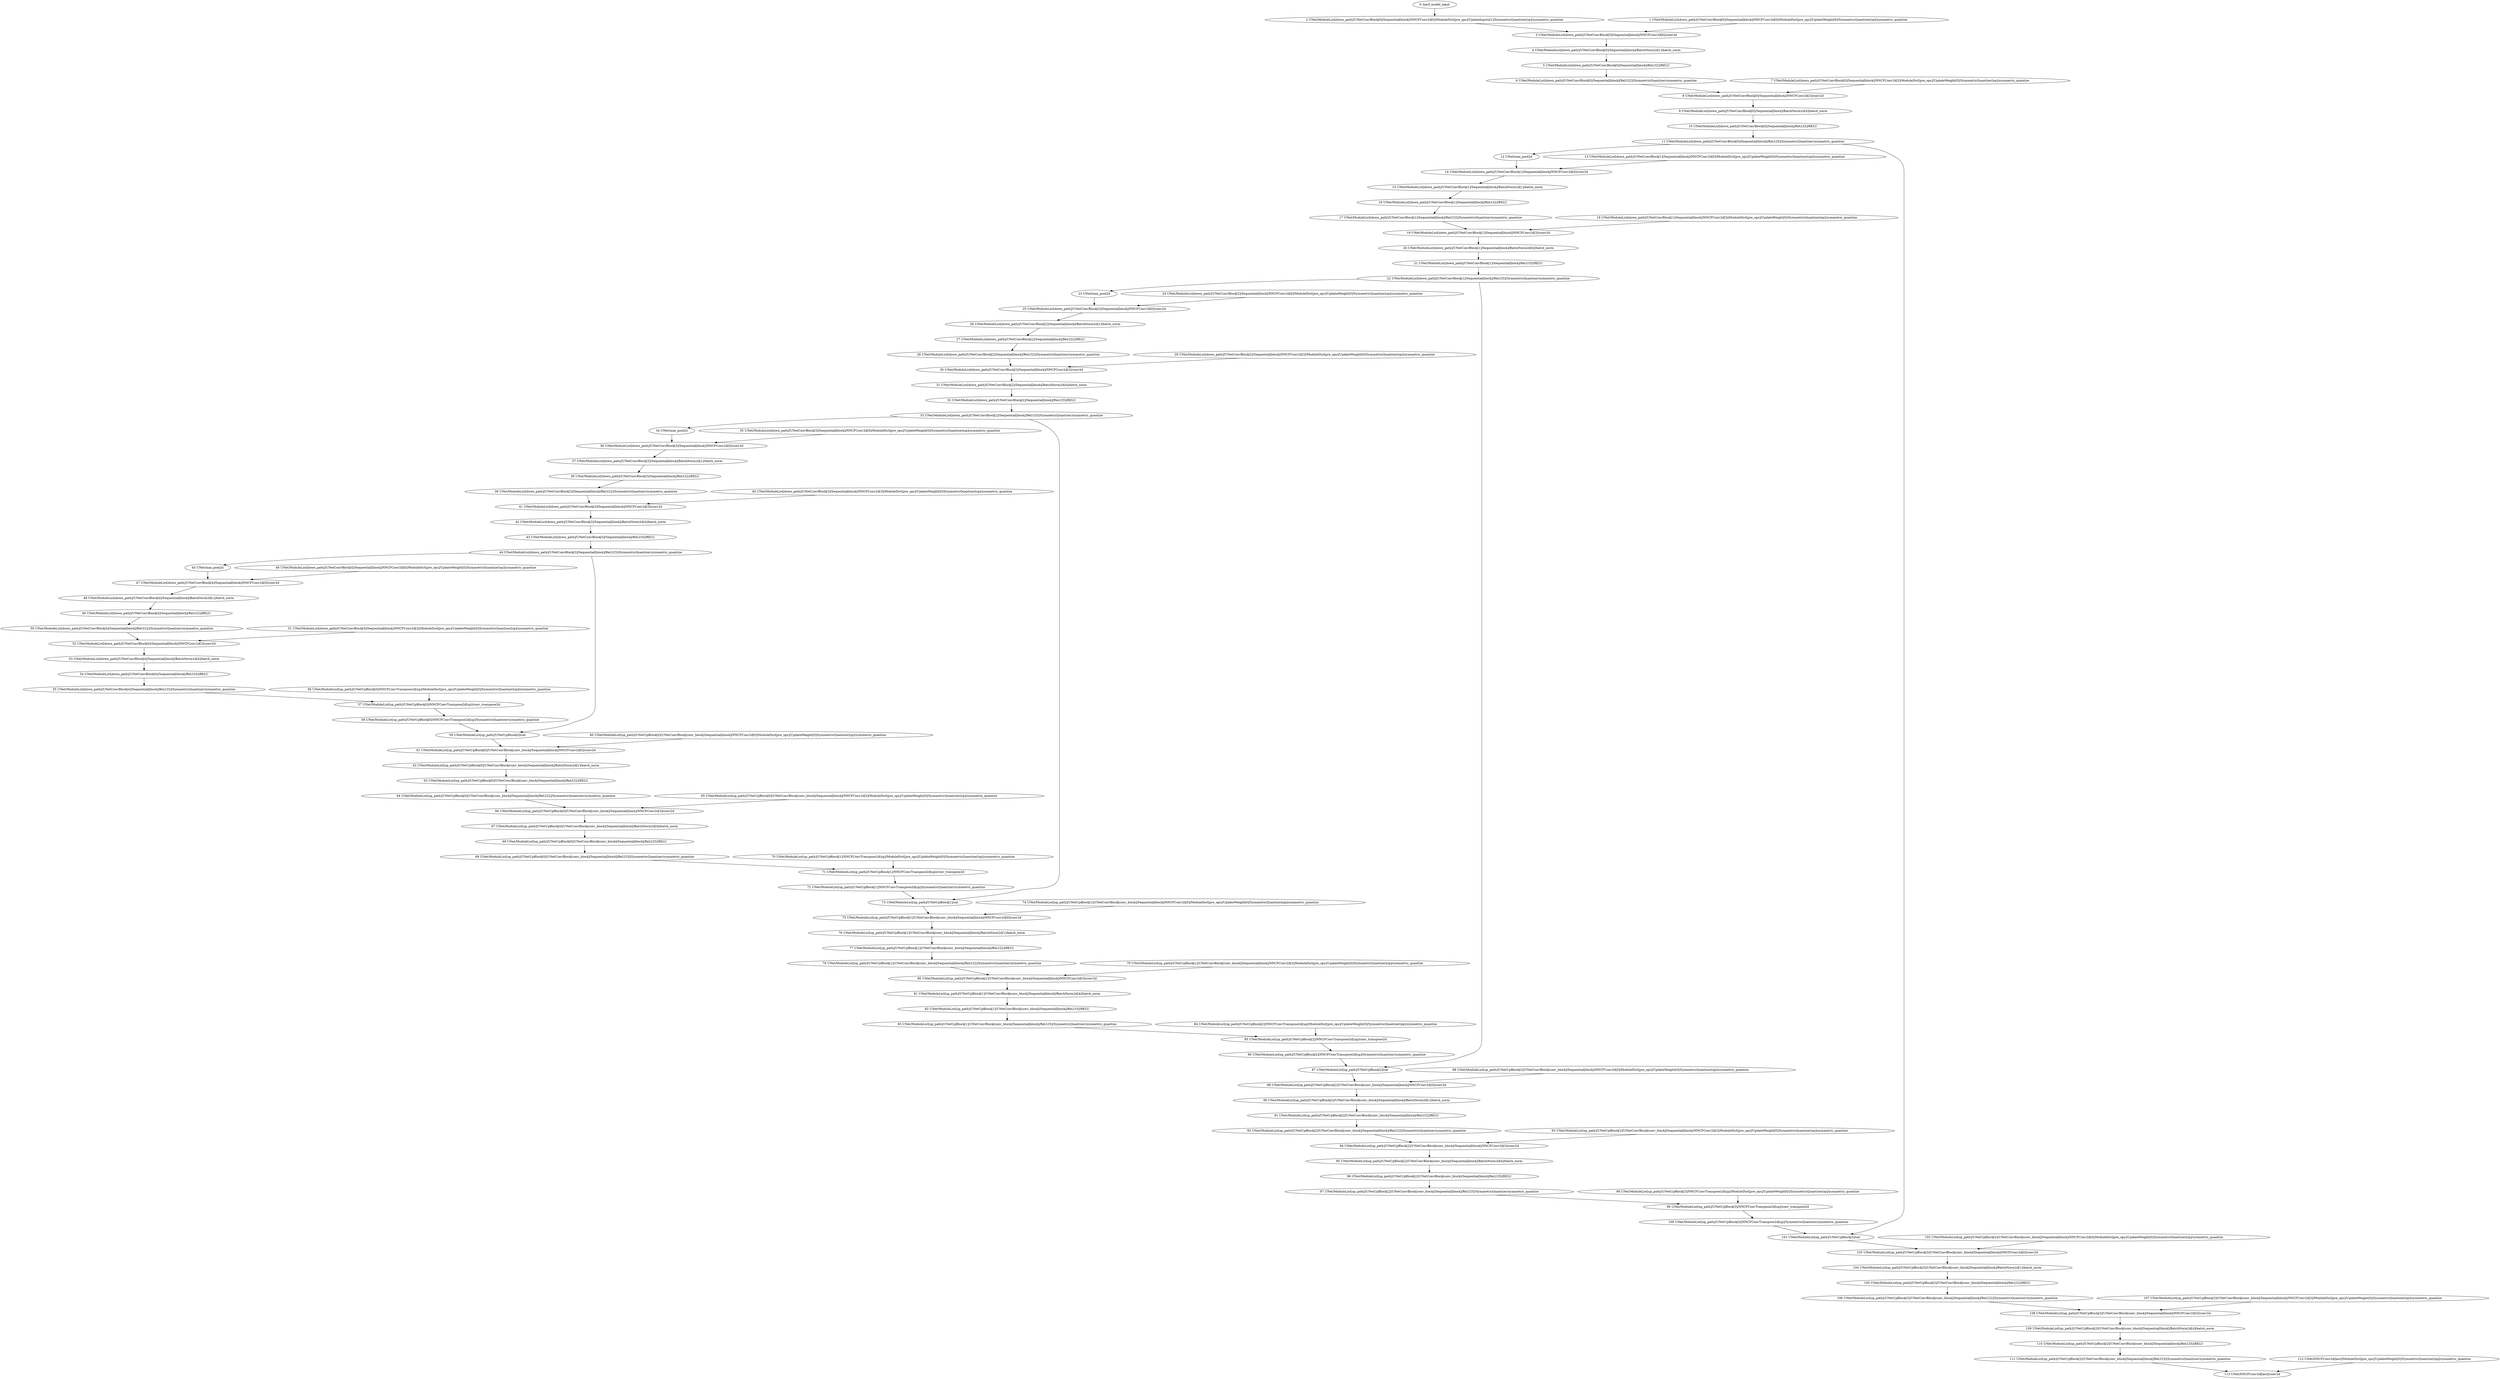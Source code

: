 strict digraph  {
"0 /nncf_model_input" [id=0, scope="", type=nncf_model_input];
"1 UNet/ModuleList[down_path]/UNetConvBlock[0]/Sequential[block]/NNCFConv2d[0]/ModuleDict[pre_ops]/UpdateWeight[0]/SymmetricQuantizer[op]/symmetric_quantize" [id=1, scope="UNet/ModuleList[down_path]/UNetConvBlock[0]/Sequential[block]/NNCFConv2d[0]/ModuleDict[pre_ops]/UpdateWeight[0]/SymmetricQuantizer[op]", type=symmetric_quantize];
"2 UNet/ModuleList[down_path]/UNetConvBlock[0]/Sequential[block]/NNCFConv2d[0]/ModuleDict[pre_ops]/UpdateInputs[1]/SymmetricQuantizer[op]/symmetric_quantize" [id=2, scope="UNet/ModuleList[down_path]/UNetConvBlock[0]/Sequential[block]/NNCFConv2d[0]/ModuleDict[pre_ops]/UpdateInputs[1]/SymmetricQuantizer[op]", type=symmetric_quantize];
"3 UNet/ModuleList[down_path]/UNetConvBlock[0]/Sequential[block]/NNCFConv2d[0]/conv2d" [id=3, scope="UNet/ModuleList[down_path]/UNetConvBlock[0]/Sequential[block]/NNCFConv2d[0]", type=conv2d];
"4 UNet/ModuleList[down_path]/UNetConvBlock[0]/Sequential[block]/BatchNorm2d[1]/batch_norm" [id=4, scope="UNet/ModuleList[down_path]/UNetConvBlock[0]/Sequential[block]/BatchNorm2d[1]", type=batch_norm];
"5 UNet/ModuleList[down_path]/UNetConvBlock[0]/Sequential[block]/ReLU[2]/RELU" [id=5, scope="UNet/ModuleList[down_path]/UNetConvBlock[0]/Sequential[block]/ReLU[2]", type=RELU];
"6 UNet/ModuleList[down_path]/UNetConvBlock[0]/Sequential[block]/ReLU[2]/SymmetricQuantizer/symmetric_quantize" [id=6, scope="UNet/ModuleList[down_path]/UNetConvBlock[0]/Sequential[block]/ReLU[2]/SymmetricQuantizer", type=symmetric_quantize];
"7 UNet/ModuleList[down_path]/UNetConvBlock[0]/Sequential[block]/NNCFConv2d[3]/ModuleDict[pre_ops]/UpdateWeight[0]/SymmetricQuantizer[op]/symmetric_quantize" [id=7, scope="UNet/ModuleList[down_path]/UNetConvBlock[0]/Sequential[block]/NNCFConv2d[3]/ModuleDict[pre_ops]/UpdateWeight[0]/SymmetricQuantizer[op]", type=symmetric_quantize];
"8 UNet/ModuleList[down_path]/UNetConvBlock[0]/Sequential[block]/NNCFConv2d[3]/conv2d" [id=8, scope="UNet/ModuleList[down_path]/UNetConvBlock[0]/Sequential[block]/NNCFConv2d[3]", type=conv2d];
"9 UNet/ModuleList[down_path]/UNetConvBlock[0]/Sequential[block]/BatchNorm2d[4]/batch_norm" [id=9, scope="UNet/ModuleList[down_path]/UNetConvBlock[0]/Sequential[block]/BatchNorm2d[4]", type=batch_norm];
"10 UNet/ModuleList[down_path]/UNetConvBlock[0]/Sequential[block]/ReLU[5]/RELU" [id=10, scope="UNet/ModuleList[down_path]/UNetConvBlock[0]/Sequential[block]/ReLU[5]", type=RELU];
"11 UNet/ModuleList[down_path]/UNetConvBlock[0]/Sequential[block]/ReLU[5]/SymmetricQuantizer/symmetric_quantize" [id=11, scope="UNet/ModuleList[down_path]/UNetConvBlock[0]/Sequential[block]/ReLU[5]/SymmetricQuantizer", type=symmetric_quantize];
"12 UNet/max_pool2d" [id=12, scope=UNet, type=max_pool2d];
"13 UNet/ModuleList[down_path]/UNetConvBlock[1]/Sequential[block]/NNCFConv2d[0]/ModuleDict[pre_ops]/UpdateWeight[0]/SymmetricQuantizer[op]/symmetric_quantize" [id=13, scope="UNet/ModuleList[down_path]/UNetConvBlock[1]/Sequential[block]/NNCFConv2d[0]/ModuleDict[pre_ops]/UpdateWeight[0]/SymmetricQuantizer[op]", type=symmetric_quantize];
"14 UNet/ModuleList[down_path]/UNetConvBlock[1]/Sequential[block]/NNCFConv2d[0]/conv2d" [id=14, scope="UNet/ModuleList[down_path]/UNetConvBlock[1]/Sequential[block]/NNCFConv2d[0]", type=conv2d];
"15 UNet/ModuleList[down_path]/UNetConvBlock[1]/Sequential[block]/BatchNorm2d[1]/batch_norm" [id=15, scope="UNet/ModuleList[down_path]/UNetConvBlock[1]/Sequential[block]/BatchNorm2d[1]", type=batch_norm];
"16 UNet/ModuleList[down_path]/UNetConvBlock[1]/Sequential[block]/ReLU[2]/RELU" [id=16, scope="UNet/ModuleList[down_path]/UNetConvBlock[1]/Sequential[block]/ReLU[2]", type=RELU];
"17 UNet/ModuleList[down_path]/UNetConvBlock[1]/Sequential[block]/ReLU[2]/SymmetricQuantizer/symmetric_quantize" [id=17, scope="UNet/ModuleList[down_path]/UNetConvBlock[1]/Sequential[block]/ReLU[2]/SymmetricQuantizer", type=symmetric_quantize];
"18 UNet/ModuleList[down_path]/UNetConvBlock[1]/Sequential[block]/NNCFConv2d[3]/ModuleDict[pre_ops]/UpdateWeight[0]/SymmetricQuantizer[op]/symmetric_quantize" [id=18, scope="UNet/ModuleList[down_path]/UNetConvBlock[1]/Sequential[block]/NNCFConv2d[3]/ModuleDict[pre_ops]/UpdateWeight[0]/SymmetricQuantizer[op]", type=symmetric_quantize];
"19 UNet/ModuleList[down_path]/UNetConvBlock[1]/Sequential[block]/NNCFConv2d[3]/conv2d" [id=19, scope="UNet/ModuleList[down_path]/UNetConvBlock[1]/Sequential[block]/NNCFConv2d[3]", type=conv2d];
"20 UNet/ModuleList[down_path]/UNetConvBlock[1]/Sequential[block]/BatchNorm2d[4]/batch_norm" [id=20, scope="UNet/ModuleList[down_path]/UNetConvBlock[1]/Sequential[block]/BatchNorm2d[4]", type=batch_norm];
"21 UNet/ModuleList[down_path]/UNetConvBlock[1]/Sequential[block]/ReLU[5]/RELU" [id=21, scope="UNet/ModuleList[down_path]/UNetConvBlock[1]/Sequential[block]/ReLU[5]", type=RELU];
"22 UNet/ModuleList[down_path]/UNetConvBlock[1]/Sequential[block]/ReLU[5]/SymmetricQuantizer/symmetric_quantize" [id=22, scope="UNet/ModuleList[down_path]/UNetConvBlock[1]/Sequential[block]/ReLU[5]/SymmetricQuantizer", type=symmetric_quantize];
"23 UNet/max_pool2d" [id=23, scope=UNet, type=max_pool2d];
"24 UNet/ModuleList[down_path]/UNetConvBlock[2]/Sequential[block]/NNCFConv2d[0]/ModuleDict[pre_ops]/UpdateWeight[0]/SymmetricQuantizer[op]/symmetric_quantize" [id=24, scope="UNet/ModuleList[down_path]/UNetConvBlock[2]/Sequential[block]/NNCFConv2d[0]/ModuleDict[pre_ops]/UpdateWeight[0]/SymmetricQuantizer[op]", type=symmetric_quantize];
"25 UNet/ModuleList[down_path]/UNetConvBlock[2]/Sequential[block]/NNCFConv2d[0]/conv2d" [id=25, scope="UNet/ModuleList[down_path]/UNetConvBlock[2]/Sequential[block]/NNCFConv2d[0]", type=conv2d];
"26 UNet/ModuleList[down_path]/UNetConvBlock[2]/Sequential[block]/BatchNorm2d[1]/batch_norm" [id=26, scope="UNet/ModuleList[down_path]/UNetConvBlock[2]/Sequential[block]/BatchNorm2d[1]", type=batch_norm];
"27 UNet/ModuleList[down_path]/UNetConvBlock[2]/Sequential[block]/ReLU[2]/RELU" [id=27, scope="UNet/ModuleList[down_path]/UNetConvBlock[2]/Sequential[block]/ReLU[2]", type=RELU];
"28 UNet/ModuleList[down_path]/UNetConvBlock[2]/Sequential[block]/ReLU[2]/SymmetricQuantizer/symmetric_quantize" [id=28, scope="UNet/ModuleList[down_path]/UNetConvBlock[2]/Sequential[block]/ReLU[2]/SymmetricQuantizer", type=symmetric_quantize];
"29 UNet/ModuleList[down_path]/UNetConvBlock[2]/Sequential[block]/NNCFConv2d[3]/ModuleDict[pre_ops]/UpdateWeight[0]/SymmetricQuantizer[op]/symmetric_quantize" [id=29, scope="UNet/ModuleList[down_path]/UNetConvBlock[2]/Sequential[block]/NNCFConv2d[3]/ModuleDict[pre_ops]/UpdateWeight[0]/SymmetricQuantizer[op]", type=symmetric_quantize];
"30 UNet/ModuleList[down_path]/UNetConvBlock[2]/Sequential[block]/NNCFConv2d[3]/conv2d" [id=30, scope="UNet/ModuleList[down_path]/UNetConvBlock[2]/Sequential[block]/NNCFConv2d[3]", type=conv2d];
"31 UNet/ModuleList[down_path]/UNetConvBlock[2]/Sequential[block]/BatchNorm2d[4]/batch_norm" [id=31, scope="UNet/ModuleList[down_path]/UNetConvBlock[2]/Sequential[block]/BatchNorm2d[4]", type=batch_norm];
"32 UNet/ModuleList[down_path]/UNetConvBlock[2]/Sequential[block]/ReLU[5]/RELU" [id=32, scope="UNet/ModuleList[down_path]/UNetConvBlock[2]/Sequential[block]/ReLU[5]", type=RELU];
"33 UNet/ModuleList[down_path]/UNetConvBlock[2]/Sequential[block]/ReLU[5]/SymmetricQuantizer/symmetric_quantize" [id=33, scope="UNet/ModuleList[down_path]/UNetConvBlock[2]/Sequential[block]/ReLU[5]/SymmetricQuantizer", type=symmetric_quantize];
"34 UNet/max_pool2d" [id=34, scope=UNet, type=max_pool2d];
"35 UNet/ModuleList[down_path]/UNetConvBlock[3]/Sequential[block]/NNCFConv2d[0]/ModuleDict[pre_ops]/UpdateWeight[0]/SymmetricQuantizer[op]/symmetric_quantize" [id=35, scope="UNet/ModuleList[down_path]/UNetConvBlock[3]/Sequential[block]/NNCFConv2d[0]/ModuleDict[pre_ops]/UpdateWeight[0]/SymmetricQuantizer[op]", type=symmetric_quantize];
"36 UNet/ModuleList[down_path]/UNetConvBlock[3]/Sequential[block]/NNCFConv2d[0]/conv2d" [id=36, scope="UNet/ModuleList[down_path]/UNetConvBlock[3]/Sequential[block]/NNCFConv2d[0]", type=conv2d];
"37 UNet/ModuleList[down_path]/UNetConvBlock[3]/Sequential[block]/BatchNorm2d[1]/batch_norm" [id=37, scope="UNet/ModuleList[down_path]/UNetConvBlock[3]/Sequential[block]/BatchNorm2d[1]", type=batch_norm];
"38 UNet/ModuleList[down_path]/UNetConvBlock[3]/Sequential[block]/ReLU[2]/RELU" [id=38, scope="UNet/ModuleList[down_path]/UNetConvBlock[3]/Sequential[block]/ReLU[2]", type=RELU];
"39 UNet/ModuleList[down_path]/UNetConvBlock[3]/Sequential[block]/ReLU[2]/SymmetricQuantizer/symmetric_quantize" [id=39, scope="UNet/ModuleList[down_path]/UNetConvBlock[3]/Sequential[block]/ReLU[2]/SymmetricQuantizer", type=symmetric_quantize];
"40 UNet/ModuleList[down_path]/UNetConvBlock[3]/Sequential[block]/NNCFConv2d[3]/ModuleDict[pre_ops]/UpdateWeight[0]/SymmetricQuantizer[op]/symmetric_quantize" [id=40, scope="UNet/ModuleList[down_path]/UNetConvBlock[3]/Sequential[block]/NNCFConv2d[3]/ModuleDict[pre_ops]/UpdateWeight[0]/SymmetricQuantizer[op]", type=symmetric_quantize];
"41 UNet/ModuleList[down_path]/UNetConvBlock[3]/Sequential[block]/NNCFConv2d[3]/conv2d" [id=41, scope="UNet/ModuleList[down_path]/UNetConvBlock[3]/Sequential[block]/NNCFConv2d[3]", type=conv2d];
"42 UNet/ModuleList[down_path]/UNetConvBlock[3]/Sequential[block]/BatchNorm2d[4]/batch_norm" [id=42, scope="UNet/ModuleList[down_path]/UNetConvBlock[3]/Sequential[block]/BatchNorm2d[4]", type=batch_norm];
"43 UNet/ModuleList[down_path]/UNetConvBlock[3]/Sequential[block]/ReLU[5]/RELU" [id=43, scope="UNet/ModuleList[down_path]/UNetConvBlock[3]/Sequential[block]/ReLU[5]", type=RELU];
"44 UNet/ModuleList[down_path]/UNetConvBlock[3]/Sequential[block]/ReLU[5]/SymmetricQuantizer/symmetric_quantize" [id=44, scope="UNet/ModuleList[down_path]/UNetConvBlock[3]/Sequential[block]/ReLU[5]/SymmetricQuantizer", type=symmetric_quantize];
"45 UNet/max_pool2d" [id=45, scope=UNet, type=max_pool2d];
"46 UNet/ModuleList[down_path]/UNetConvBlock[4]/Sequential[block]/NNCFConv2d[0]/ModuleDict[pre_ops]/UpdateWeight[0]/SymmetricQuantizer[op]/symmetric_quantize" [id=46, scope="UNet/ModuleList[down_path]/UNetConvBlock[4]/Sequential[block]/NNCFConv2d[0]/ModuleDict[pre_ops]/UpdateWeight[0]/SymmetricQuantizer[op]", type=symmetric_quantize];
"47 UNet/ModuleList[down_path]/UNetConvBlock[4]/Sequential[block]/NNCFConv2d[0]/conv2d" [id=47, scope="UNet/ModuleList[down_path]/UNetConvBlock[4]/Sequential[block]/NNCFConv2d[0]", type=conv2d];
"48 UNet/ModuleList[down_path]/UNetConvBlock[4]/Sequential[block]/BatchNorm2d[1]/batch_norm" [id=48, scope="UNet/ModuleList[down_path]/UNetConvBlock[4]/Sequential[block]/BatchNorm2d[1]", type=batch_norm];
"49 UNet/ModuleList[down_path]/UNetConvBlock[4]/Sequential[block]/ReLU[2]/RELU" [id=49, scope="UNet/ModuleList[down_path]/UNetConvBlock[4]/Sequential[block]/ReLU[2]", type=RELU];
"50 UNet/ModuleList[down_path]/UNetConvBlock[4]/Sequential[block]/ReLU[2]/SymmetricQuantizer/symmetric_quantize" [id=50, scope="UNet/ModuleList[down_path]/UNetConvBlock[4]/Sequential[block]/ReLU[2]/SymmetricQuantizer", type=symmetric_quantize];
"51 UNet/ModuleList[down_path]/UNetConvBlock[4]/Sequential[block]/NNCFConv2d[3]/ModuleDict[pre_ops]/UpdateWeight[0]/SymmetricQuantizer[op]/symmetric_quantize" [id=51, scope="UNet/ModuleList[down_path]/UNetConvBlock[4]/Sequential[block]/NNCFConv2d[3]/ModuleDict[pre_ops]/UpdateWeight[0]/SymmetricQuantizer[op]", type=symmetric_quantize];
"52 UNet/ModuleList[down_path]/UNetConvBlock[4]/Sequential[block]/NNCFConv2d[3]/conv2d" [id=52, scope="UNet/ModuleList[down_path]/UNetConvBlock[4]/Sequential[block]/NNCFConv2d[3]", type=conv2d];
"53 UNet/ModuleList[down_path]/UNetConvBlock[4]/Sequential[block]/BatchNorm2d[4]/batch_norm" [id=53, scope="UNet/ModuleList[down_path]/UNetConvBlock[4]/Sequential[block]/BatchNorm2d[4]", type=batch_norm];
"54 UNet/ModuleList[down_path]/UNetConvBlock[4]/Sequential[block]/ReLU[5]/RELU" [id=54, scope="UNet/ModuleList[down_path]/UNetConvBlock[4]/Sequential[block]/ReLU[5]", type=RELU];
"55 UNet/ModuleList[down_path]/UNetConvBlock[4]/Sequential[block]/ReLU[5]/SymmetricQuantizer/symmetric_quantize" [id=55, scope="UNet/ModuleList[down_path]/UNetConvBlock[4]/Sequential[block]/ReLU[5]/SymmetricQuantizer", type=symmetric_quantize];
"56 UNet/ModuleList[up_path]/UNetUpBlock[0]/NNCFConvTranspose2d[up]/ModuleDict[pre_ops]/UpdateWeight[0]/SymmetricQuantizer[op]/symmetric_quantize" [id=56, scope="UNet/ModuleList[up_path]/UNetUpBlock[0]/NNCFConvTranspose2d[up]/ModuleDict[pre_ops]/UpdateWeight[0]/SymmetricQuantizer[op]", type=symmetric_quantize];
"57 UNet/ModuleList[up_path]/UNetUpBlock[0]/NNCFConvTranspose2d[up]/conv_transpose2d" [id=57, scope="UNet/ModuleList[up_path]/UNetUpBlock[0]/NNCFConvTranspose2d[up]", type=conv_transpose2d];
"58 UNet/ModuleList[up_path]/UNetUpBlock[0]/NNCFConvTranspose2d[up]/SymmetricQuantizer/symmetric_quantize" [id=58, scope="UNet/ModuleList[up_path]/UNetUpBlock[0]/NNCFConvTranspose2d[up]/SymmetricQuantizer", type=symmetric_quantize];
"59 UNet/ModuleList[up_path]/UNetUpBlock[0]/cat" [id=59, scope="UNet/ModuleList[up_path]/UNetUpBlock[0]", type=cat];
"60 UNet/ModuleList[up_path]/UNetUpBlock[0]/UNetConvBlock[conv_block]/Sequential[block]/NNCFConv2d[0]/ModuleDict[pre_ops]/UpdateWeight[0]/SymmetricQuantizer[op]/symmetric_quantize" [id=60, scope="UNet/ModuleList[up_path]/UNetUpBlock[0]/UNetConvBlock[conv_block]/Sequential[block]/NNCFConv2d[0]/ModuleDict[pre_ops]/UpdateWeight[0]/SymmetricQuantizer[op]", type=symmetric_quantize];
"61 UNet/ModuleList[up_path]/UNetUpBlock[0]/UNetConvBlock[conv_block]/Sequential[block]/NNCFConv2d[0]/conv2d" [id=61, scope="UNet/ModuleList[up_path]/UNetUpBlock[0]/UNetConvBlock[conv_block]/Sequential[block]/NNCFConv2d[0]", type=conv2d];
"62 UNet/ModuleList[up_path]/UNetUpBlock[0]/UNetConvBlock[conv_block]/Sequential[block]/BatchNorm2d[1]/batch_norm" [id=62, scope="UNet/ModuleList[up_path]/UNetUpBlock[0]/UNetConvBlock[conv_block]/Sequential[block]/BatchNorm2d[1]", type=batch_norm];
"63 UNet/ModuleList[up_path]/UNetUpBlock[0]/UNetConvBlock[conv_block]/Sequential[block]/ReLU[2]/RELU" [id=63, scope="UNet/ModuleList[up_path]/UNetUpBlock[0]/UNetConvBlock[conv_block]/Sequential[block]/ReLU[2]", type=RELU];
"64 UNet/ModuleList[up_path]/UNetUpBlock[0]/UNetConvBlock[conv_block]/Sequential[block]/ReLU[2]/SymmetricQuantizer/symmetric_quantize" [id=64, scope="UNet/ModuleList[up_path]/UNetUpBlock[0]/UNetConvBlock[conv_block]/Sequential[block]/ReLU[2]/SymmetricQuantizer", type=symmetric_quantize];
"65 UNet/ModuleList[up_path]/UNetUpBlock[0]/UNetConvBlock[conv_block]/Sequential[block]/NNCFConv2d[3]/ModuleDict[pre_ops]/UpdateWeight[0]/SymmetricQuantizer[op]/symmetric_quantize" [id=65, scope="UNet/ModuleList[up_path]/UNetUpBlock[0]/UNetConvBlock[conv_block]/Sequential[block]/NNCFConv2d[3]/ModuleDict[pre_ops]/UpdateWeight[0]/SymmetricQuantizer[op]", type=symmetric_quantize];
"66 UNet/ModuleList[up_path]/UNetUpBlock[0]/UNetConvBlock[conv_block]/Sequential[block]/NNCFConv2d[3]/conv2d" [id=66, scope="UNet/ModuleList[up_path]/UNetUpBlock[0]/UNetConvBlock[conv_block]/Sequential[block]/NNCFConv2d[3]", type=conv2d];
"67 UNet/ModuleList[up_path]/UNetUpBlock[0]/UNetConvBlock[conv_block]/Sequential[block]/BatchNorm2d[4]/batch_norm" [id=67, scope="UNet/ModuleList[up_path]/UNetUpBlock[0]/UNetConvBlock[conv_block]/Sequential[block]/BatchNorm2d[4]", type=batch_norm];
"68 UNet/ModuleList[up_path]/UNetUpBlock[0]/UNetConvBlock[conv_block]/Sequential[block]/ReLU[5]/RELU" [id=68, scope="UNet/ModuleList[up_path]/UNetUpBlock[0]/UNetConvBlock[conv_block]/Sequential[block]/ReLU[5]", type=RELU];
"69 UNet/ModuleList[up_path]/UNetUpBlock[0]/UNetConvBlock[conv_block]/Sequential[block]/ReLU[5]/SymmetricQuantizer/symmetric_quantize" [id=69, scope="UNet/ModuleList[up_path]/UNetUpBlock[0]/UNetConvBlock[conv_block]/Sequential[block]/ReLU[5]/SymmetricQuantizer", type=symmetric_quantize];
"70 UNet/ModuleList[up_path]/UNetUpBlock[1]/NNCFConvTranspose2d[up]/ModuleDict[pre_ops]/UpdateWeight[0]/SymmetricQuantizer[op]/symmetric_quantize" [id=70, scope="UNet/ModuleList[up_path]/UNetUpBlock[1]/NNCFConvTranspose2d[up]/ModuleDict[pre_ops]/UpdateWeight[0]/SymmetricQuantizer[op]", type=symmetric_quantize];
"71 UNet/ModuleList[up_path]/UNetUpBlock[1]/NNCFConvTranspose2d[up]/conv_transpose2d" [id=71, scope="UNet/ModuleList[up_path]/UNetUpBlock[1]/NNCFConvTranspose2d[up]", type=conv_transpose2d];
"72 UNet/ModuleList[up_path]/UNetUpBlock[1]/NNCFConvTranspose2d[up]/SymmetricQuantizer/symmetric_quantize" [id=72, scope="UNet/ModuleList[up_path]/UNetUpBlock[1]/NNCFConvTranspose2d[up]/SymmetricQuantizer", type=symmetric_quantize];
"73 UNet/ModuleList[up_path]/UNetUpBlock[1]/cat" [id=73, scope="UNet/ModuleList[up_path]/UNetUpBlock[1]", type=cat];
"74 UNet/ModuleList[up_path]/UNetUpBlock[1]/UNetConvBlock[conv_block]/Sequential[block]/NNCFConv2d[0]/ModuleDict[pre_ops]/UpdateWeight[0]/SymmetricQuantizer[op]/symmetric_quantize" [id=74, scope="UNet/ModuleList[up_path]/UNetUpBlock[1]/UNetConvBlock[conv_block]/Sequential[block]/NNCFConv2d[0]/ModuleDict[pre_ops]/UpdateWeight[0]/SymmetricQuantizer[op]", type=symmetric_quantize];
"75 UNet/ModuleList[up_path]/UNetUpBlock[1]/UNetConvBlock[conv_block]/Sequential[block]/NNCFConv2d[0]/conv2d" [id=75, scope="UNet/ModuleList[up_path]/UNetUpBlock[1]/UNetConvBlock[conv_block]/Sequential[block]/NNCFConv2d[0]", type=conv2d];
"76 UNet/ModuleList[up_path]/UNetUpBlock[1]/UNetConvBlock[conv_block]/Sequential[block]/BatchNorm2d[1]/batch_norm" [id=76, scope="UNet/ModuleList[up_path]/UNetUpBlock[1]/UNetConvBlock[conv_block]/Sequential[block]/BatchNorm2d[1]", type=batch_norm];
"77 UNet/ModuleList[up_path]/UNetUpBlock[1]/UNetConvBlock[conv_block]/Sequential[block]/ReLU[2]/RELU" [id=77, scope="UNet/ModuleList[up_path]/UNetUpBlock[1]/UNetConvBlock[conv_block]/Sequential[block]/ReLU[2]", type=RELU];
"78 UNet/ModuleList[up_path]/UNetUpBlock[1]/UNetConvBlock[conv_block]/Sequential[block]/ReLU[2]/SymmetricQuantizer/symmetric_quantize" [id=78, scope="UNet/ModuleList[up_path]/UNetUpBlock[1]/UNetConvBlock[conv_block]/Sequential[block]/ReLU[2]/SymmetricQuantizer", type=symmetric_quantize];
"79 UNet/ModuleList[up_path]/UNetUpBlock[1]/UNetConvBlock[conv_block]/Sequential[block]/NNCFConv2d[3]/ModuleDict[pre_ops]/UpdateWeight[0]/SymmetricQuantizer[op]/symmetric_quantize" [id=79, scope="UNet/ModuleList[up_path]/UNetUpBlock[1]/UNetConvBlock[conv_block]/Sequential[block]/NNCFConv2d[3]/ModuleDict[pre_ops]/UpdateWeight[0]/SymmetricQuantizer[op]", type=symmetric_quantize];
"80 UNet/ModuleList[up_path]/UNetUpBlock[1]/UNetConvBlock[conv_block]/Sequential[block]/NNCFConv2d[3]/conv2d" [id=80, scope="UNet/ModuleList[up_path]/UNetUpBlock[1]/UNetConvBlock[conv_block]/Sequential[block]/NNCFConv2d[3]", type=conv2d];
"81 UNet/ModuleList[up_path]/UNetUpBlock[1]/UNetConvBlock[conv_block]/Sequential[block]/BatchNorm2d[4]/batch_norm" [id=81, scope="UNet/ModuleList[up_path]/UNetUpBlock[1]/UNetConvBlock[conv_block]/Sequential[block]/BatchNorm2d[4]", type=batch_norm];
"82 UNet/ModuleList[up_path]/UNetUpBlock[1]/UNetConvBlock[conv_block]/Sequential[block]/ReLU[5]/RELU" [id=82, scope="UNet/ModuleList[up_path]/UNetUpBlock[1]/UNetConvBlock[conv_block]/Sequential[block]/ReLU[5]", type=RELU];
"83 UNet/ModuleList[up_path]/UNetUpBlock[1]/UNetConvBlock[conv_block]/Sequential[block]/ReLU[5]/SymmetricQuantizer/symmetric_quantize" [id=83, scope="UNet/ModuleList[up_path]/UNetUpBlock[1]/UNetConvBlock[conv_block]/Sequential[block]/ReLU[5]/SymmetricQuantizer", type=symmetric_quantize];
"84 UNet/ModuleList[up_path]/UNetUpBlock[2]/NNCFConvTranspose2d[up]/ModuleDict[pre_ops]/UpdateWeight[0]/SymmetricQuantizer[op]/symmetric_quantize" [id=84, scope="UNet/ModuleList[up_path]/UNetUpBlock[2]/NNCFConvTranspose2d[up]/ModuleDict[pre_ops]/UpdateWeight[0]/SymmetricQuantizer[op]", type=symmetric_quantize];
"85 UNet/ModuleList[up_path]/UNetUpBlock[2]/NNCFConvTranspose2d[up]/conv_transpose2d" [id=85, scope="UNet/ModuleList[up_path]/UNetUpBlock[2]/NNCFConvTranspose2d[up]", type=conv_transpose2d];
"86 UNet/ModuleList[up_path]/UNetUpBlock[2]/NNCFConvTranspose2d[up]/SymmetricQuantizer/symmetric_quantize" [id=86, scope="UNet/ModuleList[up_path]/UNetUpBlock[2]/NNCFConvTranspose2d[up]/SymmetricQuantizer", type=symmetric_quantize];
"87 UNet/ModuleList[up_path]/UNetUpBlock[2]/cat" [id=87, scope="UNet/ModuleList[up_path]/UNetUpBlock[2]", type=cat];
"88 UNet/ModuleList[up_path]/UNetUpBlock[2]/UNetConvBlock[conv_block]/Sequential[block]/NNCFConv2d[0]/ModuleDict[pre_ops]/UpdateWeight[0]/SymmetricQuantizer[op]/symmetric_quantize" [id=88, scope="UNet/ModuleList[up_path]/UNetUpBlock[2]/UNetConvBlock[conv_block]/Sequential[block]/NNCFConv2d[0]/ModuleDict[pre_ops]/UpdateWeight[0]/SymmetricQuantizer[op]", type=symmetric_quantize];
"89 UNet/ModuleList[up_path]/UNetUpBlock[2]/UNetConvBlock[conv_block]/Sequential[block]/NNCFConv2d[0]/conv2d" [id=89, scope="UNet/ModuleList[up_path]/UNetUpBlock[2]/UNetConvBlock[conv_block]/Sequential[block]/NNCFConv2d[0]", type=conv2d];
"90 UNet/ModuleList[up_path]/UNetUpBlock[2]/UNetConvBlock[conv_block]/Sequential[block]/BatchNorm2d[1]/batch_norm" [id=90, scope="UNet/ModuleList[up_path]/UNetUpBlock[2]/UNetConvBlock[conv_block]/Sequential[block]/BatchNorm2d[1]", type=batch_norm];
"91 UNet/ModuleList[up_path]/UNetUpBlock[2]/UNetConvBlock[conv_block]/Sequential[block]/ReLU[2]/RELU" [id=91, scope="UNet/ModuleList[up_path]/UNetUpBlock[2]/UNetConvBlock[conv_block]/Sequential[block]/ReLU[2]", type=RELU];
"92 UNet/ModuleList[up_path]/UNetUpBlock[2]/UNetConvBlock[conv_block]/Sequential[block]/ReLU[2]/SymmetricQuantizer/symmetric_quantize" [id=92, scope="UNet/ModuleList[up_path]/UNetUpBlock[2]/UNetConvBlock[conv_block]/Sequential[block]/ReLU[2]/SymmetricQuantizer", type=symmetric_quantize];
"93 UNet/ModuleList[up_path]/UNetUpBlock[2]/UNetConvBlock[conv_block]/Sequential[block]/NNCFConv2d[3]/ModuleDict[pre_ops]/UpdateWeight[0]/SymmetricQuantizer[op]/symmetric_quantize" [id=93, scope="UNet/ModuleList[up_path]/UNetUpBlock[2]/UNetConvBlock[conv_block]/Sequential[block]/NNCFConv2d[3]/ModuleDict[pre_ops]/UpdateWeight[0]/SymmetricQuantizer[op]", type=symmetric_quantize];
"94 UNet/ModuleList[up_path]/UNetUpBlock[2]/UNetConvBlock[conv_block]/Sequential[block]/NNCFConv2d[3]/conv2d" [id=94, scope="UNet/ModuleList[up_path]/UNetUpBlock[2]/UNetConvBlock[conv_block]/Sequential[block]/NNCFConv2d[3]", type=conv2d];
"95 UNet/ModuleList[up_path]/UNetUpBlock[2]/UNetConvBlock[conv_block]/Sequential[block]/BatchNorm2d[4]/batch_norm" [id=95, scope="UNet/ModuleList[up_path]/UNetUpBlock[2]/UNetConvBlock[conv_block]/Sequential[block]/BatchNorm2d[4]", type=batch_norm];
"96 UNet/ModuleList[up_path]/UNetUpBlock[2]/UNetConvBlock[conv_block]/Sequential[block]/ReLU[5]/RELU" [id=96, scope="UNet/ModuleList[up_path]/UNetUpBlock[2]/UNetConvBlock[conv_block]/Sequential[block]/ReLU[5]", type=RELU];
"97 UNet/ModuleList[up_path]/UNetUpBlock[2]/UNetConvBlock[conv_block]/Sequential[block]/ReLU[5]/SymmetricQuantizer/symmetric_quantize" [id=97, scope="UNet/ModuleList[up_path]/UNetUpBlock[2]/UNetConvBlock[conv_block]/Sequential[block]/ReLU[5]/SymmetricQuantizer", type=symmetric_quantize];
"98 UNet/ModuleList[up_path]/UNetUpBlock[3]/NNCFConvTranspose2d[up]/ModuleDict[pre_ops]/UpdateWeight[0]/SymmetricQuantizer[op]/symmetric_quantize" [id=98, scope="UNet/ModuleList[up_path]/UNetUpBlock[3]/NNCFConvTranspose2d[up]/ModuleDict[pre_ops]/UpdateWeight[0]/SymmetricQuantizer[op]", type=symmetric_quantize];
"99 UNet/ModuleList[up_path]/UNetUpBlock[3]/NNCFConvTranspose2d[up]/conv_transpose2d" [id=99, scope="UNet/ModuleList[up_path]/UNetUpBlock[3]/NNCFConvTranspose2d[up]", type=conv_transpose2d];
"100 UNet/ModuleList[up_path]/UNetUpBlock[3]/NNCFConvTranspose2d[up]/SymmetricQuantizer/symmetric_quantize" [id=100, scope="UNet/ModuleList[up_path]/UNetUpBlock[3]/NNCFConvTranspose2d[up]/SymmetricQuantizer", type=symmetric_quantize];
"101 UNet/ModuleList[up_path]/UNetUpBlock[3]/cat" [id=101, scope="UNet/ModuleList[up_path]/UNetUpBlock[3]", type=cat];
"102 UNet/ModuleList[up_path]/UNetUpBlock[3]/UNetConvBlock[conv_block]/Sequential[block]/NNCFConv2d[0]/ModuleDict[pre_ops]/UpdateWeight[0]/SymmetricQuantizer[op]/symmetric_quantize" [id=102, scope="UNet/ModuleList[up_path]/UNetUpBlock[3]/UNetConvBlock[conv_block]/Sequential[block]/NNCFConv2d[0]/ModuleDict[pre_ops]/UpdateWeight[0]/SymmetricQuantizer[op]", type=symmetric_quantize];
"103 UNet/ModuleList[up_path]/UNetUpBlock[3]/UNetConvBlock[conv_block]/Sequential[block]/NNCFConv2d[0]/conv2d" [id=103, scope="UNet/ModuleList[up_path]/UNetUpBlock[3]/UNetConvBlock[conv_block]/Sequential[block]/NNCFConv2d[0]", type=conv2d];
"104 UNet/ModuleList[up_path]/UNetUpBlock[3]/UNetConvBlock[conv_block]/Sequential[block]/BatchNorm2d[1]/batch_norm" [id=104, scope="UNet/ModuleList[up_path]/UNetUpBlock[3]/UNetConvBlock[conv_block]/Sequential[block]/BatchNorm2d[1]", type=batch_norm];
"105 UNet/ModuleList[up_path]/UNetUpBlock[3]/UNetConvBlock[conv_block]/Sequential[block]/ReLU[2]/RELU" [id=105, scope="UNet/ModuleList[up_path]/UNetUpBlock[3]/UNetConvBlock[conv_block]/Sequential[block]/ReLU[2]", type=RELU];
"106 UNet/ModuleList[up_path]/UNetUpBlock[3]/UNetConvBlock[conv_block]/Sequential[block]/ReLU[2]/SymmetricQuantizer/symmetric_quantize" [id=106, scope="UNet/ModuleList[up_path]/UNetUpBlock[3]/UNetConvBlock[conv_block]/Sequential[block]/ReLU[2]/SymmetricQuantizer", type=symmetric_quantize];
"107 UNet/ModuleList[up_path]/UNetUpBlock[3]/UNetConvBlock[conv_block]/Sequential[block]/NNCFConv2d[3]/ModuleDict[pre_ops]/UpdateWeight[0]/SymmetricQuantizer[op]/symmetric_quantize" [id=107, scope="UNet/ModuleList[up_path]/UNetUpBlock[3]/UNetConvBlock[conv_block]/Sequential[block]/NNCFConv2d[3]/ModuleDict[pre_ops]/UpdateWeight[0]/SymmetricQuantizer[op]", type=symmetric_quantize];
"108 UNet/ModuleList[up_path]/UNetUpBlock[3]/UNetConvBlock[conv_block]/Sequential[block]/NNCFConv2d[3]/conv2d" [id=108, scope="UNet/ModuleList[up_path]/UNetUpBlock[3]/UNetConvBlock[conv_block]/Sequential[block]/NNCFConv2d[3]", type=conv2d];
"109 UNet/ModuleList[up_path]/UNetUpBlock[3]/UNetConvBlock[conv_block]/Sequential[block]/BatchNorm2d[4]/batch_norm" [id=109, scope="UNet/ModuleList[up_path]/UNetUpBlock[3]/UNetConvBlock[conv_block]/Sequential[block]/BatchNorm2d[4]", type=batch_norm];
"110 UNet/ModuleList[up_path]/UNetUpBlock[3]/UNetConvBlock[conv_block]/Sequential[block]/ReLU[5]/RELU" [id=110, scope="UNet/ModuleList[up_path]/UNetUpBlock[3]/UNetConvBlock[conv_block]/Sequential[block]/ReLU[5]", type=RELU];
"111 UNet/ModuleList[up_path]/UNetUpBlock[3]/UNetConvBlock[conv_block]/Sequential[block]/ReLU[5]/SymmetricQuantizer/symmetric_quantize" [id=111, scope="UNet/ModuleList[up_path]/UNetUpBlock[3]/UNetConvBlock[conv_block]/Sequential[block]/ReLU[5]/SymmetricQuantizer", type=symmetric_quantize];
"112 UNet/NNCFConv2d[last]/ModuleDict[pre_ops]/UpdateWeight[0]/SymmetricQuantizer[op]/symmetric_quantize" [id=112, scope="UNet/NNCFConv2d[last]/ModuleDict[pre_ops]/UpdateWeight[0]/SymmetricQuantizer[op]", type=symmetric_quantize];
"113 UNet/NNCFConv2d[last]/conv2d" [id=113, scope="UNet/NNCFConv2d[last]", type=conv2d];
"0 /nncf_model_input" -> "2 UNet/ModuleList[down_path]/UNetConvBlock[0]/Sequential[block]/NNCFConv2d[0]/ModuleDict[pre_ops]/UpdateInputs[1]/SymmetricQuantizer[op]/symmetric_quantize";
"1 UNet/ModuleList[down_path]/UNetConvBlock[0]/Sequential[block]/NNCFConv2d[0]/ModuleDict[pre_ops]/UpdateWeight[0]/SymmetricQuantizer[op]/symmetric_quantize" -> "3 UNet/ModuleList[down_path]/UNetConvBlock[0]/Sequential[block]/NNCFConv2d[0]/conv2d";
"2 UNet/ModuleList[down_path]/UNetConvBlock[0]/Sequential[block]/NNCFConv2d[0]/ModuleDict[pre_ops]/UpdateInputs[1]/SymmetricQuantizer[op]/symmetric_quantize" -> "3 UNet/ModuleList[down_path]/UNetConvBlock[0]/Sequential[block]/NNCFConv2d[0]/conv2d";
"3 UNet/ModuleList[down_path]/UNetConvBlock[0]/Sequential[block]/NNCFConv2d[0]/conv2d" -> "4 UNet/ModuleList[down_path]/UNetConvBlock[0]/Sequential[block]/BatchNorm2d[1]/batch_norm";
"4 UNet/ModuleList[down_path]/UNetConvBlock[0]/Sequential[block]/BatchNorm2d[1]/batch_norm" -> "5 UNet/ModuleList[down_path]/UNetConvBlock[0]/Sequential[block]/ReLU[2]/RELU";
"5 UNet/ModuleList[down_path]/UNetConvBlock[0]/Sequential[block]/ReLU[2]/RELU" -> "6 UNet/ModuleList[down_path]/UNetConvBlock[0]/Sequential[block]/ReLU[2]/SymmetricQuantizer/symmetric_quantize";
"6 UNet/ModuleList[down_path]/UNetConvBlock[0]/Sequential[block]/ReLU[2]/SymmetricQuantizer/symmetric_quantize" -> "8 UNet/ModuleList[down_path]/UNetConvBlock[0]/Sequential[block]/NNCFConv2d[3]/conv2d";
"7 UNet/ModuleList[down_path]/UNetConvBlock[0]/Sequential[block]/NNCFConv2d[3]/ModuleDict[pre_ops]/UpdateWeight[0]/SymmetricQuantizer[op]/symmetric_quantize" -> "8 UNet/ModuleList[down_path]/UNetConvBlock[0]/Sequential[block]/NNCFConv2d[3]/conv2d";
"8 UNet/ModuleList[down_path]/UNetConvBlock[0]/Sequential[block]/NNCFConv2d[3]/conv2d" -> "9 UNet/ModuleList[down_path]/UNetConvBlock[0]/Sequential[block]/BatchNorm2d[4]/batch_norm";
"9 UNet/ModuleList[down_path]/UNetConvBlock[0]/Sequential[block]/BatchNorm2d[4]/batch_norm" -> "10 UNet/ModuleList[down_path]/UNetConvBlock[0]/Sequential[block]/ReLU[5]/RELU";
"10 UNet/ModuleList[down_path]/UNetConvBlock[0]/Sequential[block]/ReLU[5]/RELU" -> "11 UNet/ModuleList[down_path]/UNetConvBlock[0]/Sequential[block]/ReLU[5]/SymmetricQuantizer/symmetric_quantize";
"11 UNet/ModuleList[down_path]/UNetConvBlock[0]/Sequential[block]/ReLU[5]/SymmetricQuantizer/symmetric_quantize" -> "12 UNet/max_pool2d";
"12 UNet/max_pool2d" -> "14 UNet/ModuleList[down_path]/UNetConvBlock[1]/Sequential[block]/NNCFConv2d[0]/conv2d";
"13 UNet/ModuleList[down_path]/UNetConvBlock[1]/Sequential[block]/NNCFConv2d[0]/ModuleDict[pre_ops]/UpdateWeight[0]/SymmetricQuantizer[op]/symmetric_quantize" -> "14 UNet/ModuleList[down_path]/UNetConvBlock[1]/Sequential[block]/NNCFConv2d[0]/conv2d";
"14 UNet/ModuleList[down_path]/UNetConvBlock[1]/Sequential[block]/NNCFConv2d[0]/conv2d" -> "15 UNet/ModuleList[down_path]/UNetConvBlock[1]/Sequential[block]/BatchNorm2d[1]/batch_norm";
"15 UNet/ModuleList[down_path]/UNetConvBlock[1]/Sequential[block]/BatchNorm2d[1]/batch_norm" -> "16 UNet/ModuleList[down_path]/UNetConvBlock[1]/Sequential[block]/ReLU[2]/RELU";
"16 UNet/ModuleList[down_path]/UNetConvBlock[1]/Sequential[block]/ReLU[2]/RELU" -> "17 UNet/ModuleList[down_path]/UNetConvBlock[1]/Sequential[block]/ReLU[2]/SymmetricQuantizer/symmetric_quantize";
"17 UNet/ModuleList[down_path]/UNetConvBlock[1]/Sequential[block]/ReLU[2]/SymmetricQuantizer/symmetric_quantize" -> "19 UNet/ModuleList[down_path]/UNetConvBlock[1]/Sequential[block]/NNCFConv2d[3]/conv2d";
"18 UNet/ModuleList[down_path]/UNetConvBlock[1]/Sequential[block]/NNCFConv2d[3]/ModuleDict[pre_ops]/UpdateWeight[0]/SymmetricQuantizer[op]/symmetric_quantize" -> "19 UNet/ModuleList[down_path]/UNetConvBlock[1]/Sequential[block]/NNCFConv2d[3]/conv2d";
"19 UNet/ModuleList[down_path]/UNetConvBlock[1]/Sequential[block]/NNCFConv2d[3]/conv2d" -> "20 UNet/ModuleList[down_path]/UNetConvBlock[1]/Sequential[block]/BatchNorm2d[4]/batch_norm";
"20 UNet/ModuleList[down_path]/UNetConvBlock[1]/Sequential[block]/BatchNorm2d[4]/batch_norm" -> "21 UNet/ModuleList[down_path]/UNetConvBlock[1]/Sequential[block]/ReLU[5]/RELU";
"21 UNet/ModuleList[down_path]/UNetConvBlock[1]/Sequential[block]/ReLU[5]/RELU" -> "22 UNet/ModuleList[down_path]/UNetConvBlock[1]/Sequential[block]/ReLU[5]/SymmetricQuantizer/symmetric_quantize";
"22 UNet/ModuleList[down_path]/UNetConvBlock[1]/Sequential[block]/ReLU[5]/SymmetricQuantizer/symmetric_quantize" -> "23 UNet/max_pool2d";
"22 UNet/ModuleList[down_path]/UNetConvBlock[1]/Sequential[block]/ReLU[5]/SymmetricQuantizer/symmetric_quantize" -> "87 UNet/ModuleList[up_path]/UNetUpBlock[2]/cat";
"23 UNet/max_pool2d" -> "25 UNet/ModuleList[down_path]/UNetConvBlock[2]/Sequential[block]/NNCFConv2d[0]/conv2d";
"24 UNet/ModuleList[down_path]/UNetConvBlock[2]/Sequential[block]/NNCFConv2d[0]/ModuleDict[pre_ops]/UpdateWeight[0]/SymmetricQuantizer[op]/symmetric_quantize" -> "25 UNet/ModuleList[down_path]/UNetConvBlock[2]/Sequential[block]/NNCFConv2d[0]/conv2d";
"25 UNet/ModuleList[down_path]/UNetConvBlock[2]/Sequential[block]/NNCFConv2d[0]/conv2d" -> "26 UNet/ModuleList[down_path]/UNetConvBlock[2]/Sequential[block]/BatchNorm2d[1]/batch_norm";
"26 UNet/ModuleList[down_path]/UNetConvBlock[2]/Sequential[block]/BatchNorm2d[1]/batch_norm" -> "27 UNet/ModuleList[down_path]/UNetConvBlock[2]/Sequential[block]/ReLU[2]/RELU";
"27 UNet/ModuleList[down_path]/UNetConvBlock[2]/Sequential[block]/ReLU[2]/RELU" -> "28 UNet/ModuleList[down_path]/UNetConvBlock[2]/Sequential[block]/ReLU[2]/SymmetricQuantizer/symmetric_quantize";
"28 UNet/ModuleList[down_path]/UNetConvBlock[2]/Sequential[block]/ReLU[2]/SymmetricQuantizer/symmetric_quantize" -> "30 UNet/ModuleList[down_path]/UNetConvBlock[2]/Sequential[block]/NNCFConv2d[3]/conv2d";
"29 UNet/ModuleList[down_path]/UNetConvBlock[2]/Sequential[block]/NNCFConv2d[3]/ModuleDict[pre_ops]/UpdateWeight[0]/SymmetricQuantizer[op]/symmetric_quantize" -> "30 UNet/ModuleList[down_path]/UNetConvBlock[2]/Sequential[block]/NNCFConv2d[3]/conv2d";
"30 UNet/ModuleList[down_path]/UNetConvBlock[2]/Sequential[block]/NNCFConv2d[3]/conv2d" -> "31 UNet/ModuleList[down_path]/UNetConvBlock[2]/Sequential[block]/BatchNorm2d[4]/batch_norm";
"31 UNet/ModuleList[down_path]/UNetConvBlock[2]/Sequential[block]/BatchNorm2d[4]/batch_norm" -> "32 UNet/ModuleList[down_path]/UNetConvBlock[2]/Sequential[block]/ReLU[5]/RELU";
"32 UNet/ModuleList[down_path]/UNetConvBlock[2]/Sequential[block]/ReLU[5]/RELU" -> "33 UNet/ModuleList[down_path]/UNetConvBlock[2]/Sequential[block]/ReLU[5]/SymmetricQuantizer/symmetric_quantize";
"33 UNet/ModuleList[down_path]/UNetConvBlock[2]/Sequential[block]/ReLU[5]/SymmetricQuantizer/symmetric_quantize" -> "34 UNet/max_pool2d";
"33 UNet/ModuleList[down_path]/UNetConvBlock[2]/Sequential[block]/ReLU[5]/SymmetricQuantizer/symmetric_quantize" -> "73 UNet/ModuleList[up_path]/UNetUpBlock[1]/cat";
"34 UNet/max_pool2d" -> "36 UNet/ModuleList[down_path]/UNetConvBlock[3]/Sequential[block]/NNCFConv2d[0]/conv2d";
"35 UNet/ModuleList[down_path]/UNetConvBlock[3]/Sequential[block]/NNCFConv2d[0]/ModuleDict[pre_ops]/UpdateWeight[0]/SymmetricQuantizer[op]/symmetric_quantize" -> "36 UNet/ModuleList[down_path]/UNetConvBlock[3]/Sequential[block]/NNCFConv2d[0]/conv2d";
"36 UNet/ModuleList[down_path]/UNetConvBlock[3]/Sequential[block]/NNCFConv2d[0]/conv2d" -> "37 UNet/ModuleList[down_path]/UNetConvBlock[3]/Sequential[block]/BatchNorm2d[1]/batch_norm";
"37 UNet/ModuleList[down_path]/UNetConvBlock[3]/Sequential[block]/BatchNorm2d[1]/batch_norm" -> "38 UNet/ModuleList[down_path]/UNetConvBlock[3]/Sequential[block]/ReLU[2]/RELU";
"38 UNet/ModuleList[down_path]/UNetConvBlock[3]/Sequential[block]/ReLU[2]/RELU" -> "39 UNet/ModuleList[down_path]/UNetConvBlock[3]/Sequential[block]/ReLU[2]/SymmetricQuantizer/symmetric_quantize";
"39 UNet/ModuleList[down_path]/UNetConvBlock[3]/Sequential[block]/ReLU[2]/SymmetricQuantizer/symmetric_quantize" -> "41 UNet/ModuleList[down_path]/UNetConvBlock[3]/Sequential[block]/NNCFConv2d[3]/conv2d";
"40 UNet/ModuleList[down_path]/UNetConvBlock[3]/Sequential[block]/NNCFConv2d[3]/ModuleDict[pre_ops]/UpdateWeight[0]/SymmetricQuantizer[op]/symmetric_quantize" -> "41 UNet/ModuleList[down_path]/UNetConvBlock[3]/Sequential[block]/NNCFConv2d[3]/conv2d";
"41 UNet/ModuleList[down_path]/UNetConvBlock[3]/Sequential[block]/NNCFConv2d[3]/conv2d" -> "42 UNet/ModuleList[down_path]/UNetConvBlock[3]/Sequential[block]/BatchNorm2d[4]/batch_norm";
"42 UNet/ModuleList[down_path]/UNetConvBlock[3]/Sequential[block]/BatchNorm2d[4]/batch_norm" -> "43 UNet/ModuleList[down_path]/UNetConvBlock[3]/Sequential[block]/ReLU[5]/RELU";
"43 UNet/ModuleList[down_path]/UNetConvBlock[3]/Sequential[block]/ReLU[5]/RELU" -> "44 UNet/ModuleList[down_path]/UNetConvBlock[3]/Sequential[block]/ReLU[5]/SymmetricQuantizer/symmetric_quantize";
"44 UNet/ModuleList[down_path]/UNetConvBlock[3]/Sequential[block]/ReLU[5]/SymmetricQuantizer/symmetric_quantize" -> "45 UNet/max_pool2d";
"44 UNet/ModuleList[down_path]/UNetConvBlock[3]/Sequential[block]/ReLU[5]/SymmetricQuantizer/symmetric_quantize" -> "59 UNet/ModuleList[up_path]/UNetUpBlock[0]/cat";
"45 UNet/max_pool2d" -> "47 UNet/ModuleList[down_path]/UNetConvBlock[4]/Sequential[block]/NNCFConv2d[0]/conv2d";
"46 UNet/ModuleList[down_path]/UNetConvBlock[4]/Sequential[block]/NNCFConv2d[0]/ModuleDict[pre_ops]/UpdateWeight[0]/SymmetricQuantizer[op]/symmetric_quantize" -> "47 UNet/ModuleList[down_path]/UNetConvBlock[4]/Sequential[block]/NNCFConv2d[0]/conv2d";
"47 UNet/ModuleList[down_path]/UNetConvBlock[4]/Sequential[block]/NNCFConv2d[0]/conv2d" -> "48 UNet/ModuleList[down_path]/UNetConvBlock[4]/Sequential[block]/BatchNorm2d[1]/batch_norm";
"48 UNet/ModuleList[down_path]/UNetConvBlock[4]/Sequential[block]/BatchNorm2d[1]/batch_norm" -> "49 UNet/ModuleList[down_path]/UNetConvBlock[4]/Sequential[block]/ReLU[2]/RELU";
"49 UNet/ModuleList[down_path]/UNetConvBlock[4]/Sequential[block]/ReLU[2]/RELU" -> "50 UNet/ModuleList[down_path]/UNetConvBlock[4]/Sequential[block]/ReLU[2]/SymmetricQuantizer/symmetric_quantize";
"50 UNet/ModuleList[down_path]/UNetConvBlock[4]/Sequential[block]/ReLU[2]/SymmetricQuantizer/symmetric_quantize" -> "52 UNet/ModuleList[down_path]/UNetConvBlock[4]/Sequential[block]/NNCFConv2d[3]/conv2d";
"51 UNet/ModuleList[down_path]/UNetConvBlock[4]/Sequential[block]/NNCFConv2d[3]/ModuleDict[pre_ops]/UpdateWeight[0]/SymmetricQuantizer[op]/symmetric_quantize" -> "52 UNet/ModuleList[down_path]/UNetConvBlock[4]/Sequential[block]/NNCFConv2d[3]/conv2d";
"52 UNet/ModuleList[down_path]/UNetConvBlock[4]/Sequential[block]/NNCFConv2d[3]/conv2d" -> "53 UNet/ModuleList[down_path]/UNetConvBlock[4]/Sequential[block]/BatchNorm2d[4]/batch_norm";
"53 UNet/ModuleList[down_path]/UNetConvBlock[4]/Sequential[block]/BatchNorm2d[4]/batch_norm" -> "54 UNet/ModuleList[down_path]/UNetConvBlock[4]/Sequential[block]/ReLU[5]/RELU";
"54 UNet/ModuleList[down_path]/UNetConvBlock[4]/Sequential[block]/ReLU[5]/RELU" -> "55 UNet/ModuleList[down_path]/UNetConvBlock[4]/Sequential[block]/ReLU[5]/SymmetricQuantizer/symmetric_quantize";
"55 UNet/ModuleList[down_path]/UNetConvBlock[4]/Sequential[block]/ReLU[5]/SymmetricQuantizer/symmetric_quantize" -> "57 UNet/ModuleList[up_path]/UNetUpBlock[0]/NNCFConvTranspose2d[up]/conv_transpose2d";
"56 UNet/ModuleList[up_path]/UNetUpBlock[0]/NNCFConvTranspose2d[up]/ModuleDict[pre_ops]/UpdateWeight[0]/SymmetricQuantizer[op]/symmetric_quantize" -> "57 UNet/ModuleList[up_path]/UNetUpBlock[0]/NNCFConvTranspose2d[up]/conv_transpose2d";
"57 UNet/ModuleList[up_path]/UNetUpBlock[0]/NNCFConvTranspose2d[up]/conv_transpose2d" -> "58 UNet/ModuleList[up_path]/UNetUpBlock[0]/NNCFConvTranspose2d[up]/SymmetricQuantizer/symmetric_quantize";
"58 UNet/ModuleList[up_path]/UNetUpBlock[0]/NNCFConvTranspose2d[up]/SymmetricQuantizer/symmetric_quantize" -> "59 UNet/ModuleList[up_path]/UNetUpBlock[0]/cat";
"59 UNet/ModuleList[up_path]/UNetUpBlock[0]/cat" -> "61 UNet/ModuleList[up_path]/UNetUpBlock[0]/UNetConvBlock[conv_block]/Sequential[block]/NNCFConv2d[0]/conv2d";
"60 UNet/ModuleList[up_path]/UNetUpBlock[0]/UNetConvBlock[conv_block]/Sequential[block]/NNCFConv2d[0]/ModuleDict[pre_ops]/UpdateWeight[0]/SymmetricQuantizer[op]/symmetric_quantize" -> "61 UNet/ModuleList[up_path]/UNetUpBlock[0]/UNetConvBlock[conv_block]/Sequential[block]/NNCFConv2d[0]/conv2d";
"61 UNet/ModuleList[up_path]/UNetUpBlock[0]/UNetConvBlock[conv_block]/Sequential[block]/NNCFConv2d[0]/conv2d" -> "62 UNet/ModuleList[up_path]/UNetUpBlock[0]/UNetConvBlock[conv_block]/Sequential[block]/BatchNorm2d[1]/batch_norm";
"62 UNet/ModuleList[up_path]/UNetUpBlock[0]/UNetConvBlock[conv_block]/Sequential[block]/BatchNorm2d[1]/batch_norm" -> "63 UNet/ModuleList[up_path]/UNetUpBlock[0]/UNetConvBlock[conv_block]/Sequential[block]/ReLU[2]/RELU";
"63 UNet/ModuleList[up_path]/UNetUpBlock[0]/UNetConvBlock[conv_block]/Sequential[block]/ReLU[2]/RELU" -> "64 UNet/ModuleList[up_path]/UNetUpBlock[0]/UNetConvBlock[conv_block]/Sequential[block]/ReLU[2]/SymmetricQuantizer/symmetric_quantize";
"64 UNet/ModuleList[up_path]/UNetUpBlock[0]/UNetConvBlock[conv_block]/Sequential[block]/ReLU[2]/SymmetricQuantizer/symmetric_quantize" -> "66 UNet/ModuleList[up_path]/UNetUpBlock[0]/UNetConvBlock[conv_block]/Sequential[block]/NNCFConv2d[3]/conv2d";
"65 UNet/ModuleList[up_path]/UNetUpBlock[0]/UNetConvBlock[conv_block]/Sequential[block]/NNCFConv2d[3]/ModuleDict[pre_ops]/UpdateWeight[0]/SymmetricQuantizer[op]/symmetric_quantize" -> "66 UNet/ModuleList[up_path]/UNetUpBlock[0]/UNetConvBlock[conv_block]/Sequential[block]/NNCFConv2d[3]/conv2d";
"66 UNet/ModuleList[up_path]/UNetUpBlock[0]/UNetConvBlock[conv_block]/Sequential[block]/NNCFConv2d[3]/conv2d" -> "67 UNet/ModuleList[up_path]/UNetUpBlock[0]/UNetConvBlock[conv_block]/Sequential[block]/BatchNorm2d[4]/batch_norm";
"67 UNet/ModuleList[up_path]/UNetUpBlock[0]/UNetConvBlock[conv_block]/Sequential[block]/BatchNorm2d[4]/batch_norm" -> "68 UNet/ModuleList[up_path]/UNetUpBlock[0]/UNetConvBlock[conv_block]/Sequential[block]/ReLU[5]/RELU";
"68 UNet/ModuleList[up_path]/UNetUpBlock[0]/UNetConvBlock[conv_block]/Sequential[block]/ReLU[5]/RELU" -> "69 UNet/ModuleList[up_path]/UNetUpBlock[0]/UNetConvBlock[conv_block]/Sequential[block]/ReLU[5]/SymmetricQuantizer/symmetric_quantize";
"69 UNet/ModuleList[up_path]/UNetUpBlock[0]/UNetConvBlock[conv_block]/Sequential[block]/ReLU[5]/SymmetricQuantizer/symmetric_quantize" -> "71 UNet/ModuleList[up_path]/UNetUpBlock[1]/NNCFConvTranspose2d[up]/conv_transpose2d";
"70 UNet/ModuleList[up_path]/UNetUpBlock[1]/NNCFConvTranspose2d[up]/ModuleDict[pre_ops]/UpdateWeight[0]/SymmetricQuantizer[op]/symmetric_quantize" -> "71 UNet/ModuleList[up_path]/UNetUpBlock[1]/NNCFConvTranspose2d[up]/conv_transpose2d";
"71 UNet/ModuleList[up_path]/UNetUpBlock[1]/NNCFConvTranspose2d[up]/conv_transpose2d" -> "72 UNet/ModuleList[up_path]/UNetUpBlock[1]/NNCFConvTranspose2d[up]/SymmetricQuantizer/symmetric_quantize";
"72 UNet/ModuleList[up_path]/UNetUpBlock[1]/NNCFConvTranspose2d[up]/SymmetricQuantizer/symmetric_quantize" -> "73 UNet/ModuleList[up_path]/UNetUpBlock[1]/cat";
"73 UNet/ModuleList[up_path]/UNetUpBlock[1]/cat" -> "75 UNet/ModuleList[up_path]/UNetUpBlock[1]/UNetConvBlock[conv_block]/Sequential[block]/NNCFConv2d[0]/conv2d";
"74 UNet/ModuleList[up_path]/UNetUpBlock[1]/UNetConvBlock[conv_block]/Sequential[block]/NNCFConv2d[0]/ModuleDict[pre_ops]/UpdateWeight[0]/SymmetricQuantizer[op]/symmetric_quantize" -> "75 UNet/ModuleList[up_path]/UNetUpBlock[1]/UNetConvBlock[conv_block]/Sequential[block]/NNCFConv2d[0]/conv2d";
"75 UNet/ModuleList[up_path]/UNetUpBlock[1]/UNetConvBlock[conv_block]/Sequential[block]/NNCFConv2d[0]/conv2d" -> "76 UNet/ModuleList[up_path]/UNetUpBlock[1]/UNetConvBlock[conv_block]/Sequential[block]/BatchNorm2d[1]/batch_norm";
"76 UNet/ModuleList[up_path]/UNetUpBlock[1]/UNetConvBlock[conv_block]/Sequential[block]/BatchNorm2d[1]/batch_norm" -> "77 UNet/ModuleList[up_path]/UNetUpBlock[1]/UNetConvBlock[conv_block]/Sequential[block]/ReLU[2]/RELU";
"77 UNet/ModuleList[up_path]/UNetUpBlock[1]/UNetConvBlock[conv_block]/Sequential[block]/ReLU[2]/RELU" -> "78 UNet/ModuleList[up_path]/UNetUpBlock[1]/UNetConvBlock[conv_block]/Sequential[block]/ReLU[2]/SymmetricQuantizer/symmetric_quantize";
"78 UNet/ModuleList[up_path]/UNetUpBlock[1]/UNetConvBlock[conv_block]/Sequential[block]/ReLU[2]/SymmetricQuantizer/symmetric_quantize" -> "80 UNet/ModuleList[up_path]/UNetUpBlock[1]/UNetConvBlock[conv_block]/Sequential[block]/NNCFConv2d[3]/conv2d";
"79 UNet/ModuleList[up_path]/UNetUpBlock[1]/UNetConvBlock[conv_block]/Sequential[block]/NNCFConv2d[3]/ModuleDict[pre_ops]/UpdateWeight[0]/SymmetricQuantizer[op]/symmetric_quantize" -> "80 UNet/ModuleList[up_path]/UNetUpBlock[1]/UNetConvBlock[conv_block]/Sequential[block]/NNCFConv2d[3]/conv2d";
"80 UNet/ModuleList[up_path]/UNetUpBlock[1]/UNetConvBlock[conv_block]/Sequential[block]/NNCFConv2d[3]/conv2d" -> "81 UNet/ModuleList[up_path]/UNetUpBlock[1]/UNetConvBlock[conv_block]/Sequential[block]/BatchNorm2d[4]/batch_norm";
"81 UNet/ModuleList[up_path]/UNetUpBlock[1]/UNetConvBlock[conv_block]/Sequential[block]/BatchNorm2d[4]/batch_norm" -> "82 UNet/ModuleList[up_path]/UNetUpBlock[1]/UNetConvBlock[conv_block]/Sequential[block]/ReLU[5]/RELU";
"82 UNet/ModuleList[up_path]/UNetUpBlock[1]/UNetConvBlock[conv_block]/Sequential[block]/ReLU[5]/RELU" -> "83 UNet/ModuleList[up_path]/UNetUpBlock[1]/UNetConvBlock[conv_block]/Sequential[block]/ReLU[5]/SymmetricQuantizer/symmetric_quantize";
"83 UNet/ModuleList[up_path]/UNetUpBlock[1]/UNetConvBlock[conv_block]/Sequential[block]/ReLU[5]/SymmetricQuantizer/symmetric_quantize" -> "85 UNet/ModuleList[up_path]/UNetUpBlock[2]/NNCFConvTranspose2d[up]/conv_transpose2d";
"84 UNet/ModuleList[up_path]/UNetUpBlock[2]/NNCFConvTranspose2d[up]/ModuleDict[pre_ops]/UpdateWeight[0]/SymmetricQuantizer[op]/symmetric_quantize" -> "85 UNet/ModuleList[up_path]/UNetUpBlock[2]/NNCFConvTranspose2d[up]/conv_transpose2d";
"85 UNet/ModuleList[up_path]/UNetUpBlock[2]/NNCFConvTranspose2d[up]/conv_transpose2d" -> "86 UNet/ModuleList[up_path]/UNetUpBlock[2]/NNCFConvTranspose2d[up]/SymmetricQuantizer/symmetric_quantize";
"86 UNet/ModuleList[up_path]/UNetUpBlock[2]/NNCFConvTranspose2d[up]/SymmetricQuantizer/symmetric_quantize" -> "87 UNet/ModuleList[up_path]/UNetUpBlock[2]/cat";
"87 UNet/ModuleList[up_path]/UNetUpBlock[2]/cat" -> "89 UNet/ModuleList[up_path]/UNetUpBlock[2]/UNetConvBlock[conv_block]/Sequential[block]/NNCFConv2d[0]/conv2d";
"88 UNet/ModuleList[up_path]/UNetUpBlock[2]/UNetConvBlock[conv_block]/Sequential[block]/NNCFConv2d[0]/ModuleDict[pre_ops]/UpdateWeight[0]/SymmetricQuantizer[op]/symmetric_quantize" -> "89 UNet/ModuleList[up_path]/UNetUpBlock[2]/UNetConvBlock[conv_block]/Sequential[block]/NNCFConv2d[0]/conv2d";
"89 UNet/ModuleList[up_path]/UNetUpBlock[2]/UNetConvBlock[conv_block]/Sequential[block]/NNCFConv2d[0]/conv2d" -> "90 UNet/ModuleList[up_path]/UNetUpBlock[2]/UNetConvBlock[conv_block]/Sequential[block]/BatchNorm2d[1]/batch_norm";
"90 UNet/ModuleList[up_path]/UNetUpBlock[2]/UNetConvBlock[conv_block]/Sequential[block]/BatchNorm2d[1]/batch_norm" -> "91 UNet/ModuleList[up_path]/UNetUpBlock[2]/UNetConvBlock[conv_block]/Sequential[block]/ReLU[2]/RELU";
"91 UNet/ModuleList[up_path]/UNetUpBlock[2]/UNetConvBlock[conv_block]/Sequential[block]/ReLU[2]/RELU" -> "92 UNet/ModuleList[up_path]/UNetUpBlock[2]/UNetConvBlock[conv_block]/Sequential[block]/ReLU[2]/SymmetricQuantizer/symmetric_quantize";
"92 UNet/ModuleList[up_path]/UNetUpBlock[2]/UNetConvBlock[conv_block]/Sequential[block]/ReLU[2]/SymmetricQuantizer/symmetric_quantize" -> "94 UNet/ModuleList[up_path]/UNetUpBlock[2]/UNetConvBlock[conv_block]/Sequential[block]/NNCFConv2d[3]/conv2d";
"93 UNet/ModuleList[up_path]/UNetUpBlock[2]/UNetConvBlock[conv_block]/Sequential[block]/NNCFConv2d[3]/ModuleDict[pre_ops]/UpdateWeight[0]/SymmetricQuantizer[op]/symmetric_quantize" -> "94 UNet/ModuleList[up_path]/UNetUpBlock[2]/UNetConvBlock[conv_block]/Sequential[block]/NNCFConv2d[3]/conv2d";
"94 UNet/ModuleList[up_path]/UNetUpBlock[2]/UNetConvBlock[conv_block]/Sequential[block]/NNCFConv2d[3]/conv2d" -> "95 UNet/ModuleList[up_path]/UNetUpBlock[2]/UNetConvBlock[conv_block]/Sequential[block]/BatchNorm2d[4]/batch_norm";
"95 UNet/ModuleList[up_path]/UNetUpBlock[2]/UNetConvBlock[conv_block]/Sequential[block]/BatchNorm2d[4]/batch_norm" -> "96 UNet/ModuleList[up_path]/UNetUpBlock[2]/UNetConvBlock[conv_block]/Sequential[block]/ReLU[5]/RELU";
"96 UNet/ModuleList[up_path]/UNetUpBlock[2]/UNetConvBlock[conv_block]/Sequential[block]/ReLU[5]/RELU" -> "97 UNet/ModuleList[up_path]/UNetUpBlock[2]/UNetConvBlock[conv_block]/Sequential[block]/ReLU[5]/SymmetricQuantizer/symmetric_quantize";
"97 UNet/ModuleList[up_path]/UNetUpBlock[2]/UNetConvBlock[conv_block]/Sequential[block]/ReLU[5]/SymmetricQuantizer/symmetric_quantize" -> "99 UNet/ModuleList[up_path]/UNetUpBlock[3]/NNCFConvTranspose2d[up]/conv_transpose2d";
"98 UNet/ModuleList[up_path]/UNetUpBlock[3]/NNCFConvTranspose2d[up]/ModuleDict[pre_ops]/UpdateWeight[0]/SymmetricQuantizer[op]/symmetric_quantize" -> "99 UNet/ModuleList[up_path]/UNetUpBlock[3]/NNCFConvTranspose2d[up]/conv_transpose2d";
"11 UNet/ModuleList[down_path]/UNetConvBlock[0]/Sequential[block]/ReLU[5]/SymmetricQuantizer/symmetric_quantize" -> "101 UNet/ModuleList[up_path]/UNetUpBlock[3]/cat";
"99 UNet/ModuleList[up_path]/UNetUpBlock[3]/NNCFConvTranspose2d[up]/conv_transpose2d" -> "100 UNet/ModuleList[up_path]/UNetUpBlock[3]/NNCFConvTranspose2d[up]/SymmetricQuantizer/symmetric_quantize";
"100 UNet/ModuleList[up_path]/UNetUpBlock[3]/NNCFConvTranspose2d[up]/SymmetricQuantizer/symmetric_quantize" -> "101 UNet/ModuleList[up_path]/UNetUpBlock[3]/cat";
"101 UNet/ModuleList[up_path]/UNetUpBlock[3]/cat" -> "103 UNet/ModuleList[up_path]/UNetUpBlock[3]/UNetConvBlock[conv_block]/Sequential[block]/NNCFConv2d[0]/conv2d";
"102 UNet/ModuleList[up_path]/UNetUpBlock[3]/UNetConvBlock[conv_block]/Sequential[block]/NNCFConv2d[0]/ModuleDict[pre_ops]/UpdateWeight[0]/SymmetricQuantizer[op]/symmetric_quantize" -> "103 UNet/ModuleList[up_path]/UNetUpBlock[3]/UNetConvBlock[conv_block]/Sequential[block]/NNCFConv2d[0]/conv2d";
"103 UNet/ModuleList[up_path]/UNetUpBlock[3]/UNetConvBlock[conv_block]/Sequential[block]/NNCFConv2d[0]/conv2d" -> "104 UNet/ModuleList[up_path]/UNetUpBlock[3]/UNetConvBlock[conv_block]/Sequential[block]/BatchNorm2d[1]/batch_norm";
"104 UNet/ModuleList[up_path]/UNetUpBlock[3]/UNetConvBlock[conv_block]/Sequential[block]/BatchNorm2d[1]/batch_norm" -> "105 UNet/ModuleList[up_path]/UNetUpBlock[3]/UNetConvBlock[conv_block]/Sequential[block]/ReLU[2]/RELU";
"105 UNet/ModuleList[up_path]/UNetUpBlock[3]/UNetConvBlock[conv_block]/Sequential[block]/ReLU[2]/RELU" -> "106 UNet/ModuleList[up_path]/UNetUpBlock[3]/UNetConvBlock[conv_block]/Sequential[block]/ReLU[2]/SymmetricQuantizer/symmetric_quantize";
"106 UNet/ModuleList[up_path]/UNetUpBlock[3]/UNetConvBlock[conv_block]/Sequential[block]/ReLU[2]/SymmetricQuantizer/symmetric_quantize" -> "108 UNet/ModuleList[up_path]/UNetUpBlock[3]/UNetConvBlock[conv_block]/Sequential[block]/NNCFConv2d[3]/conv2d";
"107 UNet/ModuleList[up_path]/UNetUpBlock[3]/UNetConvBlock[conv_block]/Sequential[block]/NNCFConv2d[3]/ModuleDict[pre_ops]/UpdateWeight[0]/SymmetricQuantizer[op]/symmetric_quantize" -> "108 UNet/ModuleList[up_path]/UNetUpBlock[3]/UNetConvBlock[conv_block]/Sequential[block]/NNCFConv2d[3]/conv2d";
"108 UNet/ModuleList[up_path]/UNetUpBlock[3]/UNetConvBlock[conv_block]/Sequential[block]/NNCFConv2d[3]/conv2d" -> "109 UNet/ModuleList[up_path]/UNetUpBlock[3]/UNetConvBlock[conv_block]/Sequential[block]/BatchNorm2d[4]/batch_norm";
"109 UNet/ModuleList[up_path]/UNetUpBlock[3]/UNetConvBlock[conv_block]/Sequential[block]/BatchNorm2d[4]/batch_norm" -> "110 UNet/ModuleList[up_path]/UNetUpBlock[3]/UNetConvBlock[conv_block]/Sequential[block]/ReLU[5]/RELU";
"110 UNet/ModuleList[up_path]/UNetUpBlock[3]/UNetConvBlock[conv_block]/Sequential[block]/ReLU[5]/RELU" -> "111 UNet/ModuleList[up_path]/UNetUpBlock[3]/UNetConvBlock[conv_block]/Sequential[block]/ReLU[5]/SymmetricQuantizer/symmetric_quantize";
"111 UNet/ModuleList[up_path]/UNetUpBlock[3]/UNetConvBlock[conv_block]/Sequential[block]/ReLU[5]/SymmetricQuantizer/symmetric_quantize" -> "113 UNet/NNCFConv2d[last]/conv2d";
"112 UNet/NNCFConv2d[last]/ModuleDict[pre_ops]/UpdateWeight[0]/SymmetricQuantizer[op]/symmetric_quantize" -> "113 UNet/NNCFConv2d[last]/conv2d";
}
